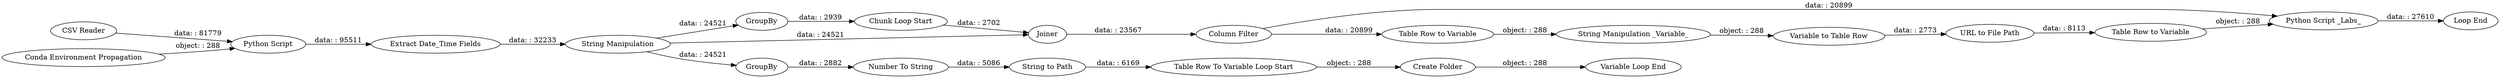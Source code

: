 digraph {
	"4428531044818448853_23" [label="String Manipulation _Variable_"]
	"4428531044818448853_10" [label="Column Filter"]
	"4428531044818448853_11" [label="Loop End"]
	"4428531044818448853_8" [label="Chunk Loop Start"]
	"4428531044818448853_3" [label="Python Script"]
	"4428531044818448853_17" [label="Variable Loop End"]
	"4428531044818448853_19" [label="Number To String"]
	"4428531044818448853_9" [label=Joiner]
	"4428531044818448853_1" [label="CSV Reader"]
	"4428531044818448853_4" [label="Conda Environment Propagation"]
	"4428531044818448853_18" [label=GroupBy]
	"4428531044818448853_5" [label="Extract Date_Time Fields"]
	"4428531044818448853_15" [label="Table Row To Variable Loop Start"]
	"4428531044818448853_26" [label="URL to File Path"]
	"4428531044818448853_14" [label="String to Path"]
	"4428531044818448853_6" [label="String Manipulation"]
	"4428531044818448853_16" [label="Create Folder"]
	"4428531044818448853_7" [label=GroupBy]
	"4428531044818448853_27" [label="Table Row to Variable"]
	"4428531044818448853_29" [label="Variable to Table Row"]
	"4428531044818448853_20" [label="Table Row to Variable"]
	"4428531044818448853_30" [label="Python Script _Labs_"]
	"4428531044818448853_3" -> "4428531044818448853_5" [label="data: : 95511"]
	"4428531044818448853_30" -> "4428531044818448853_11" [label="data: : 27610"]
	"4428531044818448853_20" -> "4428531044818448853_23" [label="object: : 288"]
	"4428531044818448853_1" -> "4428531044818448853_3" [label="data: : 81779"]
	"4428531044818448853_10" -> "4428531044818448853_20" [label="data: : 20899"]
	"4428531044818448853_27" -> "4428531044818448853_30" [label="object: : 288"]
	"4428531044818448853_8" -> "4428531044818448853_9" [label="data: : 2702"]
	"4428531044818448853_6" -> "4428531044818448853_9" [label="data: : 24521"]
	"4428531044818448853_6" -> "4428531044818448853_18" [label="data: : 24521"]
	"4428531044818448853_4" -> "4428531044818448853_3" [label="object: : 288"]
	"4428531044818448853_18" -> "4428531044818448853_19" [label="data: : 2882"]
	"4428531044818448853_10" -> "4428531044818448853_30" [label="data: : 20899"]
	"4428531044818448853_26" -> "4428531044818448853_27" [label="data: : 8113"]
	"4428531044818448853_19" -> "4428531044818448853_14" [label="data: : 5086"]
	"4428531044818448853_15" -> "4428531044818448853_16" [label="object: : 288"]
	"4428531044818448853_23" -> "4428531044818448853_29" [label="object: : 288"]
	"4428531044818448853_29" -> "4428531044818448853_26" [label="data: : 2773"]
	"4428531044818448853_16" -> "4428531044818448853_17" [label="object: : 288"]
	"4428531044818448853_14" -> "4428531044818448853_15" [label="data: : 6169"]
	"4428531044818448853_5" -> "4428531044818448853_6" [label="data: : 32233"]
	"4428531044818448853_9" -> "4428531044818448853_10" [label="data: : 23567"]
	"4428531044818448853_6" -> "4428531044818448853_7" [label="data: : 24521"]
	"4428531044818448853_7" -> "4428531044818448853_8" [label="data: : 2939"]
	rankdir=LR
}
